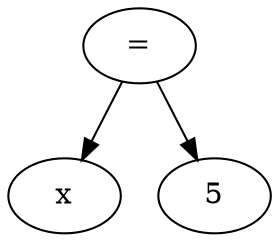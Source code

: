 digraph AST {
    "0x156704100" [label="="];
    "0x156704100" -> "0x1567040d0";
    "0x1567040d0" [label="x"];
    "0x156704100" -> "0x156704150";
    "0x156704150" [label="5"];
}
